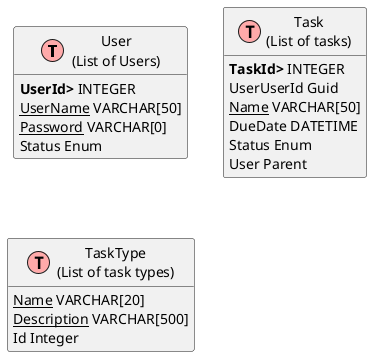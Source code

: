 @startuml ExampleApp
' uncomment the line below if you're using computer with a retina display
' skinparam dpi 300
!define Table(name,desc) class name as "desc" << (T,#FFAAAA) >>
' we use bold for primary key
' green color for unique
' and underscore for not_null
!define primary_key(x) <b>x</b>
!define unique(x) <color:green>x</color>
!define not_null(x) <u>x</u>
' other tags available:
' <i></i>
' <back:COLOR></color>, where color is a color name or html color code
' (#FFAACC)
' see: http://plantuml.com/classes.html#More
hide methods
hide stereotypes

' entities

Table(User, "User\n(List of Users)") {
    primary_key(UserId>) INTEGER
    not_null(UserName) VARCHAR[50]
    not_null(Password) VARCHAR[0]
    Status Enum
    
}

Table(Task, "Task\n(List of tasks)") {
    primary_key(TaskId>) INTEGER
    UserUserId Guid
    not_null(Name) VARCHAR[50]
    DueDate DATETIME
    Status Enum
    User Parent
    
}

Table(TaskType, "TaskType\n(List of task types)") {
    not_null(Name) VARCHAR[20]
    not_null(Description) VARCHAR[500]
    Id Integer
    
}


' ' relationships
' ' one-to-one relationship
' user -- user_profile : "A user only \nhas one profile"
' ' one to may relationship
' user --> session : "A user may have\n many sessions"
' ' many to many relationship
' ' Add mark if you like
' user "1" --> "*" user_group : "A user may be \nin many groups"
' group
'     "1" --> "0..N" user_group : "A group may \ncontain many users"
@enduml
